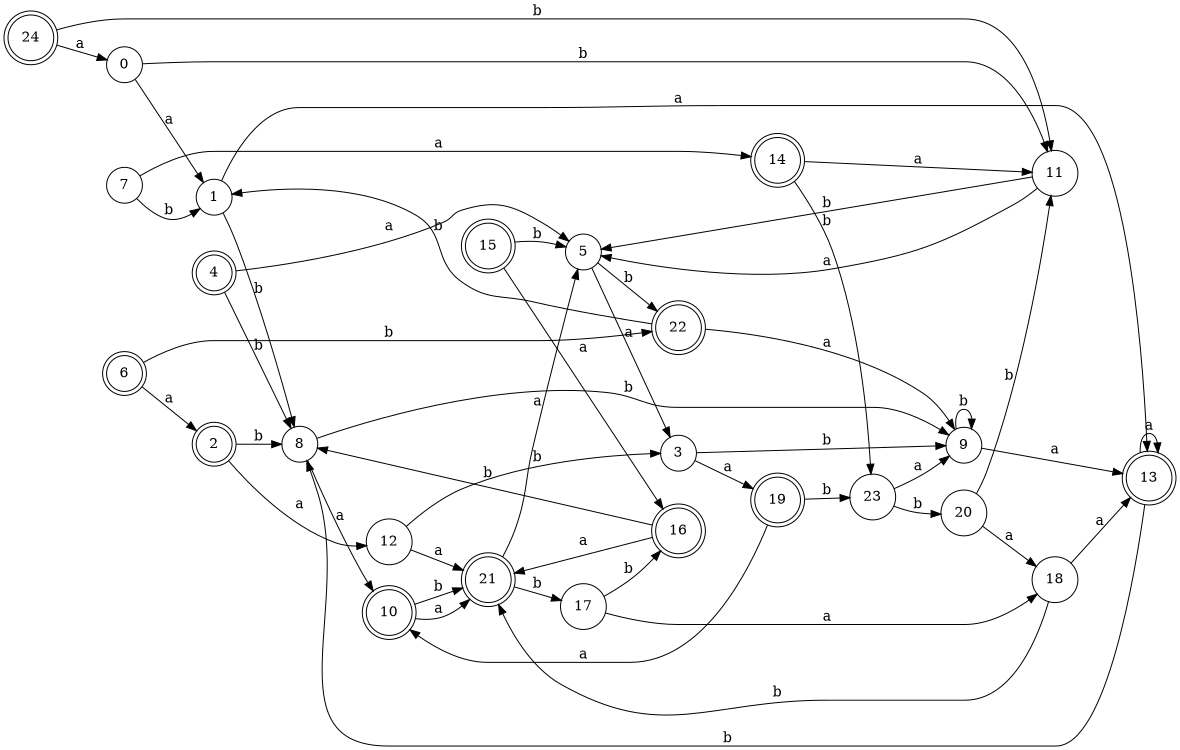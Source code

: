 digraph n20_8 {
__start0 [label="" shape="none"];

rankdir=LR;
size="8,5";

s0 [style="filled", color="black", fillcolor="white" shape="circle", label="0"];
s1 [style="filled", color="black", fillcolor="white" shape="circle", label="1"];
s2 [style="rounded,filled", color="black", fillcolor="white" shape="doublecircle", label="2"];
s3 [style="filled", color="black", fillcolor="white" shape="circle", label="3"];
s4 [style="rounded,filled", color="black", fillcolor="white" shape="doublecircle", label="4"];
s5 [style="filled", color="black", fillcolor="white" shape="circle", label="5"];
s6 [style="rounded,filled", color="black", fillcolor="white" shape="doublecircle", label="6"];
s7 [style="filled", color="black", fillcolor="white" shape="circle", label="7"];
s8 [style="filled", color="black", fillcolor="white" shape="circle", label="8"];
s9 [style="filled", color="black", fillcolor="white" shape="circle", label="9"];
s10 [style="rounded,filled", color="black", fillcolor="white" shape="doublecircle", label="10"];
s11 [style="filled", color="black", fillcolor="white" shape="circle", label="11"];
s12 [style="filled", color="black", fillcolor="white" shape="circle", label="12"];
s13 [style="rounded,filled", color="black", fillcolor="white" shape="doublecircle", label="13"];
s14 [style="rounded,filled", color="black", fillcolor="white" shape="doublecircle", label="14"];
s15 [style="rounded,filled", color="black", fillcolor="white" shape="doublecircle", label="15"];
s16 [style="rounded,filled", color="black", fillcolor="white" shape="doublecircle", label="16"];
s17 [style="filled", color="black", fillcolor="white" shape="circle", label="17"];
s18 [style="filled", color="black", fillcolor="white" shape="circle", label="18"];
s19 [style="rounded,filled", color="black", fillcolor="white" shape="doublecircle", label="19"];
s20 [style="filled", color="black", fillcolor="white" shape="circle", label="20"];
s21 [style="rounded,filled", color="black", fillcolor="white" shape="doublecircle", label="21"];
s22 [style="rounded,filled", color="black", fillcolor="white" shape="doublecircle", label="22"];
s23 [style="filled", color="black", fillcolor="white" shape="circle", label="23"];
s24 [style="rounded,filled", color="black", fillcolor="white" shape="doublecircle", label="24"];
s0 -> s1 [label="a"];
s0 -> s11 [label="b"];
s1 -> s13 [label="a"];
s1 -> s8 [label="b"];
s2 -> s12 [label="a"];
s2 -> s8 [label="b"];
s3 -> s19 [label="a"];
s3 -> s9 [label="b"];
s4 -> s5 [label="a"];
s4 -> s8 [label="b"];
s5 -> s3 [label="a"];
s5 -> s22 [label="b"];
s6 -> s2 [label="a"];
s6 -> s22 [label="b"];
s7 -> s14 [label="a"];
s7 -> s1 [label="b"];
s8 -> s10 [label="a"];
s8 -> s9 [label="b"];
s9 -> s13 [label="a"];
s9 -> s9 [label="b"];
s10 -> s21 [label="a"];
s10 -> s21 [label="b"];
s11 -> s5 [label="a"];
s11 -> s5 [label="b"];
s12 -> s21 [label="a"];
s12 -> s3 [label="b"];
s13 -> s13 [label="a"];
s13 -> s8 [label="b"];
s14 -> s11 [label="a"];
s14 -> s23 [label="b"];
s15 -> s16 [label="a"];
s15 -> s5 [label="b"];
s16 -> s21 [label="a"];
s16 -> s8 [label="b"];
s17 -> s18 [label="a"];
s17 -> s16 [label="b"];
s18 -> s13 [label="a"];
s18 -> s21 [label="b"];
s19 -> s10 [label="a"];
s19 -> s23 [label="b"];
s20 -> s18 [label="a"];
s20 -> s11 [label="b"];
s21 -> s5 [label="a"];
s21 -> s17 [label="b"];
s22 -> s9 [label="a"];
s22 -> s1 [label="b"];
s23 -> s9 [label="a"];
s23 -> s20 [label="b"];
s24 -> s0 [label="a"];
s24 -> s11 [label="b"];

}